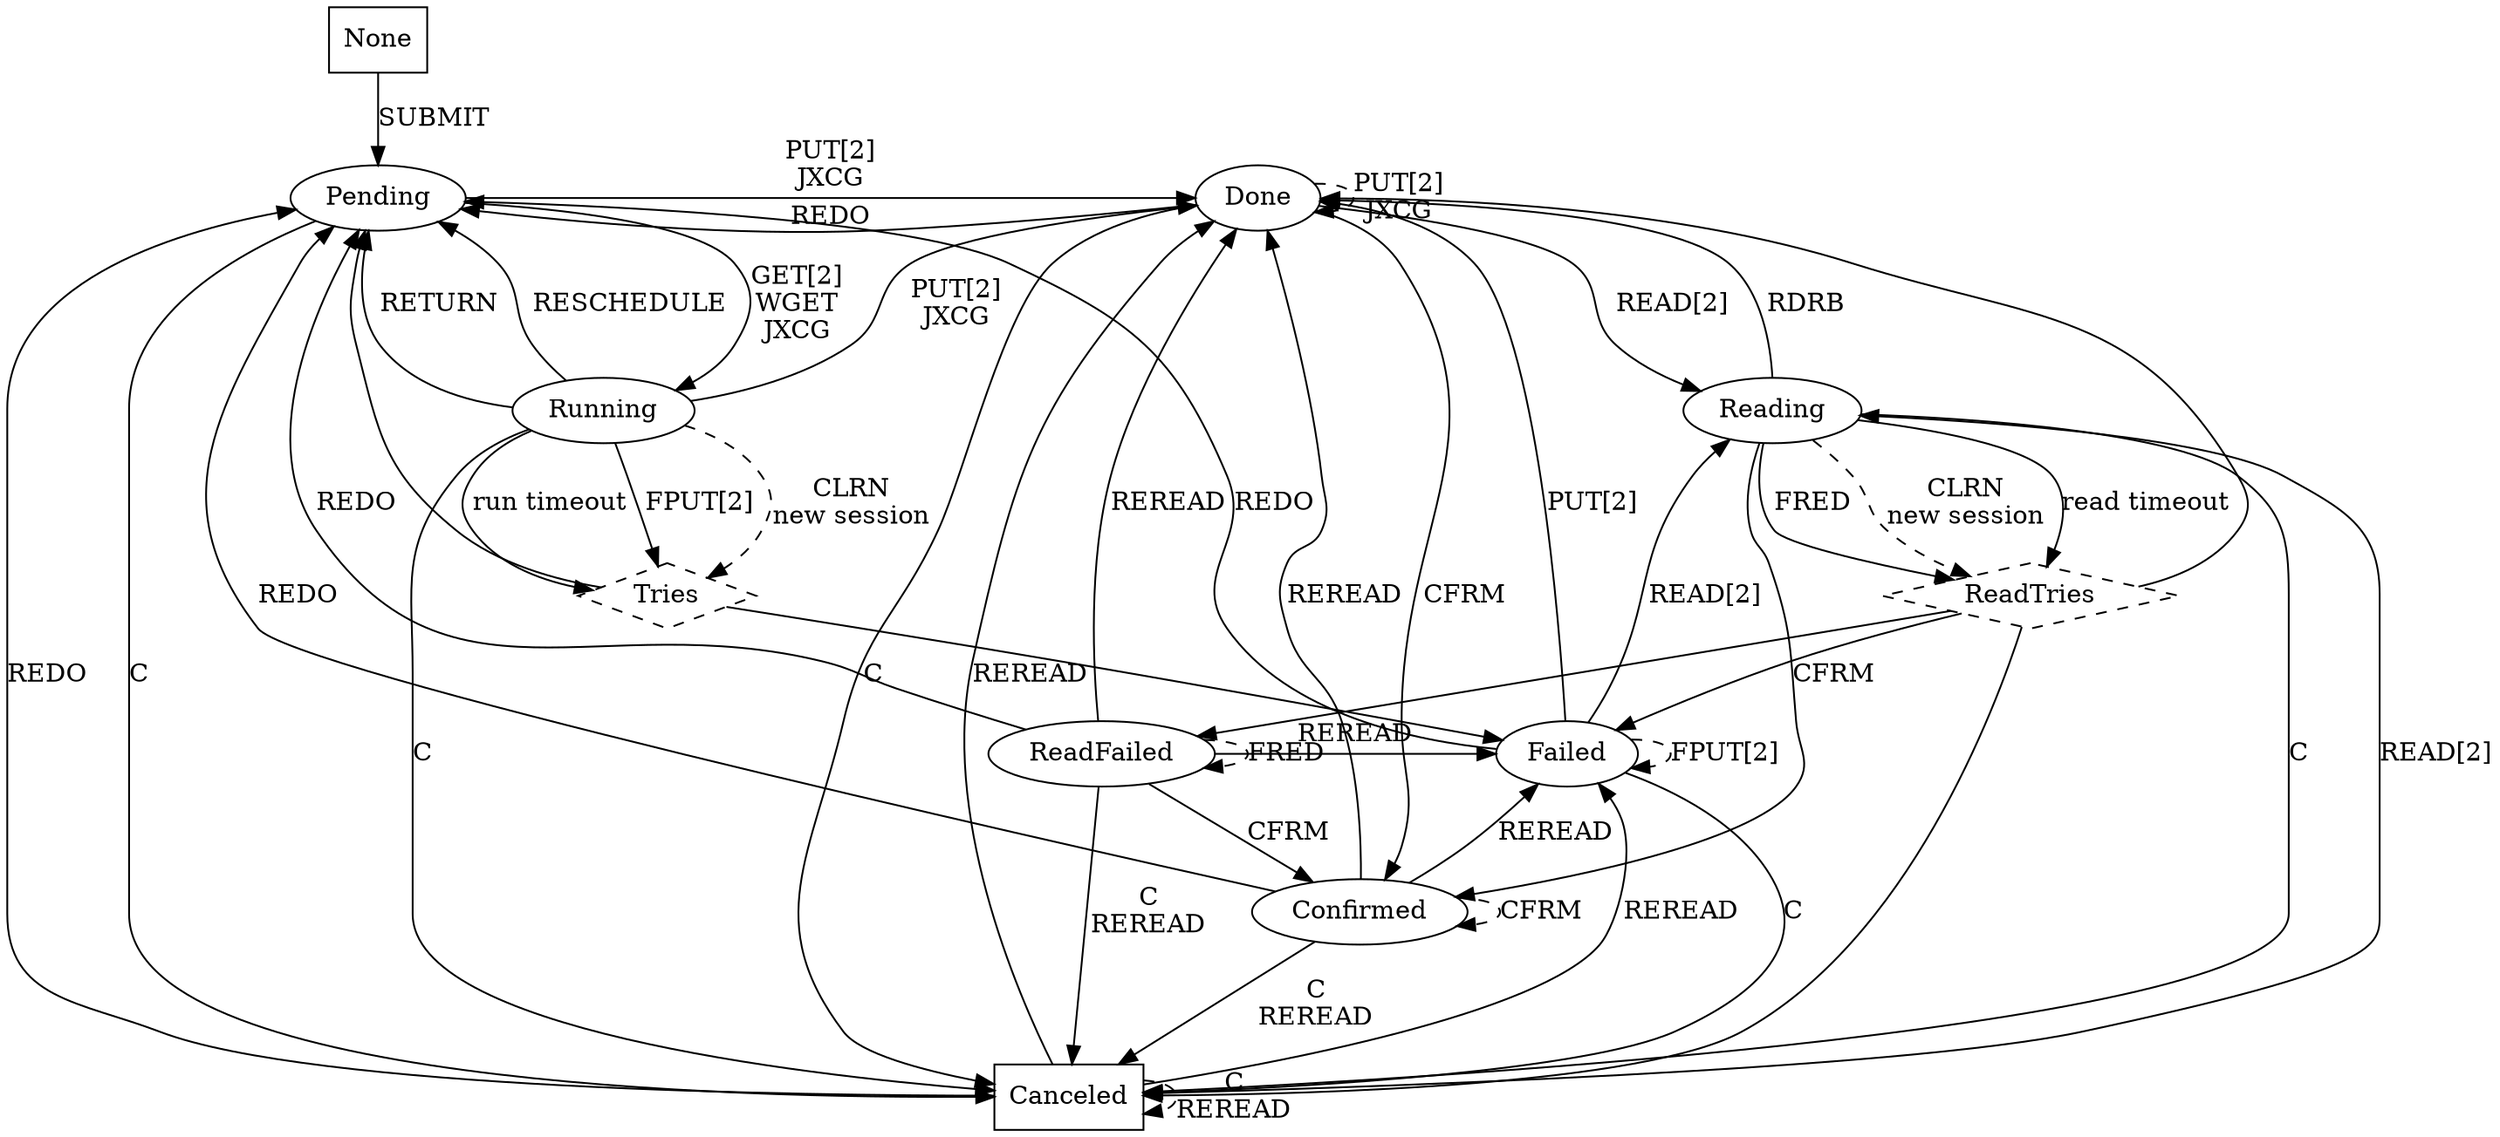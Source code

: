 # dot -T jpg state_graph.dot -o state_graph.jpg

digraph NetScheduleNew {

    None        [ label = "None",        shape = "box" ];
    Canceled    [ label = "Canceled",    shape = "box" ];
    Tries       [ label = "Tries",       shape = "diamond", style = "dashed" ];
    ReadTries   [ label = "ReadTries",   shape = "diamond", style = "dashed" ];

    None        -> Pending          [ label = "SUBMIT" ];

    Pending     -> Running          [ label = "GET[2]\nWGET\nJXCG" ];
    Pending     -> Canceled         [ label = "C" ];
    Pending     -> Done             [ label = "PUT[2]\nJXCG" ];

    Running     -> Pending          [ label = "RETURN" ];
    Running     -> Pending          [ label = "RESCHEDULE" ];
    Running     -> Canceled         [ label = "C" ];
    Running     -> Done             [ label = "PUT[2]\nJXCG" ];
    Running     -> Tries            [ label = "run timeout" ];
    Running     -> Tries            [ label = "FPUT[2]" ];
    Running     -> Tries            [ label = "CLRN\nnew session", style = "dashed" ];

    Tries       -> Failed;
    Tries       -> Pending;

    Failed      -> Reading          [ label = "READ[2]" ];
    Failed      -> Canceled         [ label = "C" ];
    Failed      -> Failed           [ label = "FPUT[2]", style = "dashed" ];
    Failed      -> Done             [ label = "PUT[2]" ];

    Done        -> Reading          [ label = "READ[2]" ];
    Done        -> Canceled         [ label = "C" ];
    Done        -> Done             [ label = "PUT[2]\nJXCG", style = "dashed" ];
    Done        -> Confirmed        [ label = "CFRM" ];

    Reading     -> Canceled         [ label = "C" ];
    Reading     -> Confirmed        [ label = "CFRM" ];
    Reading     -> Done             [ label = "RDRB" ];
    Reading     -> ReadTries        [ label = "read timeout" ];
    Reading     -> ReadTries        [ label = "FRED" ];
    Reading     -> ReadTries        [ label = "CLRN\nnew session", style = "dashed" ];

    ReadTries   -> ReadFailed;
    ReadTries   -> Done;
    ReadTries   -> Canceled;
    ReadTries   -> Failed;

    ReadFailed  -> Canceled         [ label = "C\nREREAD" ];
    ReadFailed  -> ReadFailed       [ label = "FRED", style = "dashed" ];
    ReadFailed  -> Confirmed        [ label = "CFRM" ];

    Confirmed   -> Canceled         [ label = "C\nREREAD" ];
    Confirmed   -> Confirmed        [ label = "CFRM", style = "dashed" ];

    Canceled    -> Canceled         [ label = "C\nREREAD", style = "dashed" ];
    Canceled    -> Reading          [ label = "READ[2]" ];

    Done        -> Pending          [ label = "REDO" ];
    Failed      -> Pending          [ label = "REDO" ];
    Confirmed   -> Pending          [ label = "REDO" ];
    ReadFailed  -> Pending          [ label = "REDO" ];
    Canceled    -> Pending          [ label = "REDO" ];

    Canceled    -> Done             [ label = "REREAD" ];
    Canceled    -> Failed           [ label = "REREAD" ];
    ReadFailed  -> Done             [ label = "REREAD" ];
    ReadFailed  -> Failed           [ label = "REREAD" ];
    Confirmed   -> Done             [ label = "REREAD" ];
    Confirmed   -> Failed           [ label = "REREAD" ];


    { rank = same; "Done";     "Pending" }
    { rank = same; "Running";  "Reading" }
    { rank = same; "Failed";   "ReadFailed" }
    { rank = sink; "Canceled" }
}


